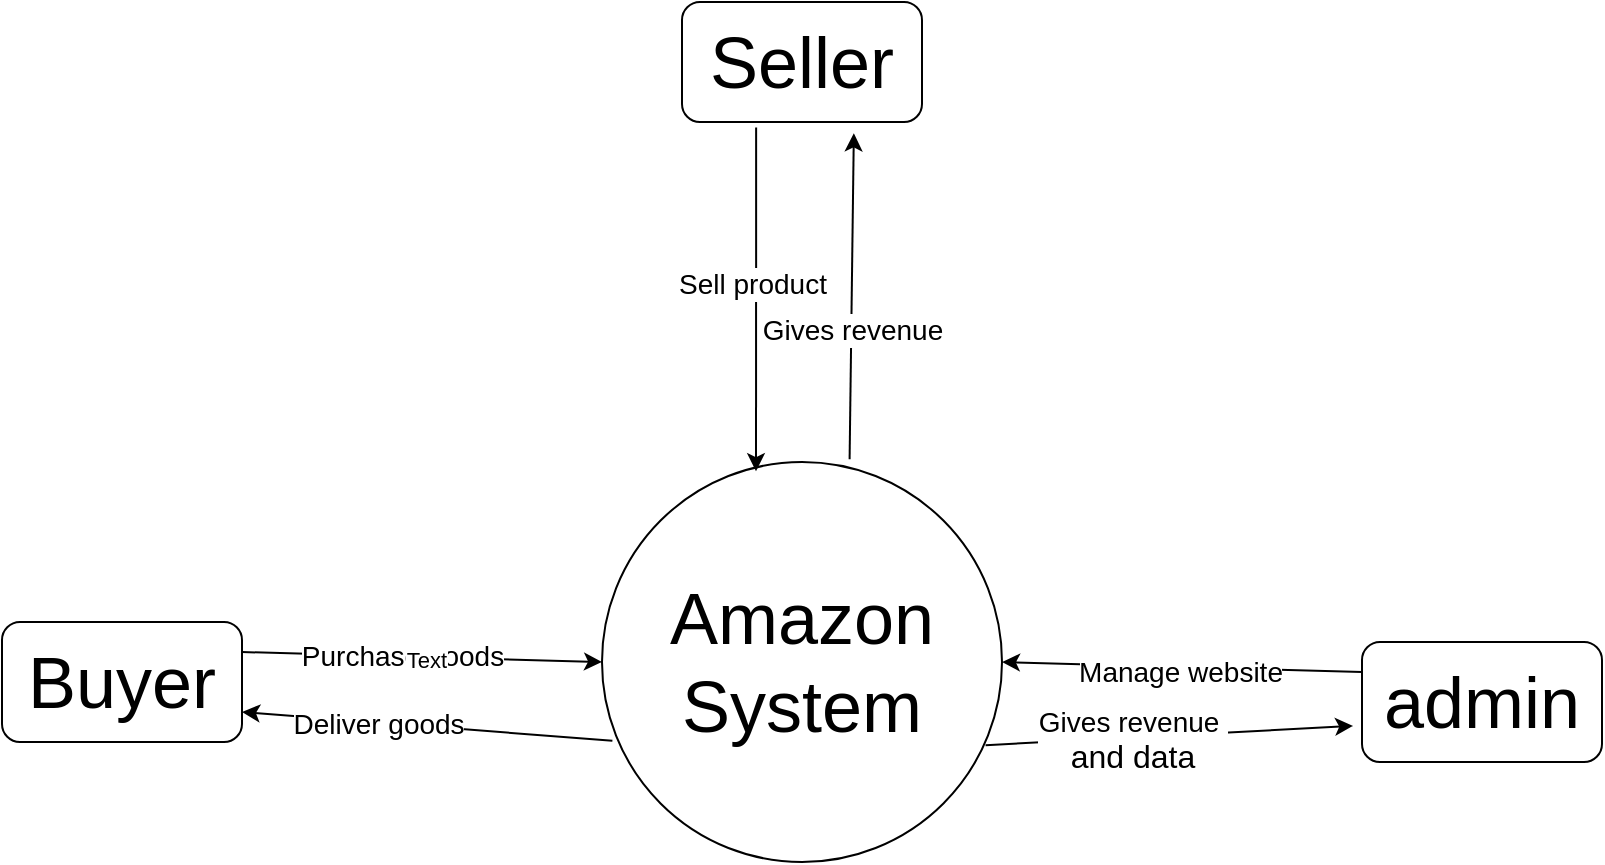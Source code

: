 <mxfile version="24.6.2" type="device">
  <diagram name="Page-1" id="4nEHFUEpu90TThgn462G">
    <mxGraphModel dx="2036" dy="789" grid="1" gridSize="10" guides="1" tooltips="1" connect="1" arrows="1" fold="1" page="1" pageScale="1" pageWidth="850" pageHeight="1100" math="0" shadow="0">
      <root>
        <mxCell id="0" />
        <mxCell id="1" parent="0" />
        <mxCell id="dowh_SlFOtypLFM7-w2x-1" value="&lt;font style=&quot;font-size: 36px;&quot;&gt;Amazon System&lt;/font&gt;" style="ellipse;whiteSpace=wrap;html=1;aspect=fixed;" vertex="1" parent="1">
          <mxGeometry x="330" y="290" width="200" height="200" as="geometry" />
        </mxCell>
        <mxCell id="dowh_SlFOtypLFM7-w2x-2" value="&lt;font style=&quot;font-size: 36px;&quot;&gt;Buyer&lt;/font&gt;" style="rounded=1;whiteSpace=wrap;html=1;" vertex="1" parent="1">
          <mxGeometry x="30" y="370" width="120" height="60" as="geometry" />
        </mxCell>
        <mxCell id="dowh_SlFOtypLFM7-w2x-3" value="&lt;font style=&quot;font-size: 36px;&quot;&gt;Seller&lt;/font&gt;" style="rounded=1;whiteSpace=wrap;html=1;" vertex="1" parent="1">
          <mxGeometry x="370" y="60" width="120" height="60" as="geometry" />
        </mxCell>
        <mxCell id="dowh_SlFOtypLFM7-w2x-4" value="&lt;font style=&quot;font-size: 36px;&quot;&gt;admin&lt;/font&gt;" style="rounded=1;whiteSpace=wrap;html=1;" vertex="1" parent="1">
          <mxGeometry x="710" y="380" width="120" height="60" as="geometry" />
        </mxCell>
        <mxCell id="dowh_SlFOtypLFM7-w2x-5" value="" style="endArrow=classic;html=1;rounded=0;entryX=0;entryY=0.5;entryDx=0;entryDy=0;exitX=1;exitY=0.25;exitDx=0;exitDy=0;" edge="1" parent="1" source="dowh_SlFOtypLFM7-w2x-2" target="dowh_SlFOtypLFM7-w2x-1">
          <mxGeometry width="50" height="50" relative="1" as="geometry">
            <mxPoint x="100" y="370" as="sourcePoint" />
            <mxPoint x="150" y="320" as="targetPoint" />
          </mxGeometry>
        </mxCell>
        <mxCell id="dowh_SlFOtypLFM7-w2x-6" value="&lt;font style=&quot;font-size: 14px;&quot;&gt;Purchase goods&lt;/font&gt;" style="edgeLabel;html=1;align=center;verticalAlign=middle;resizable=0;points=[];" vertex="1" connectable="0" parent="dowh_SlFOtypLFM7-w2x-5">
          <mxGeometry x="-0.113" relative="1" as="geometry">
            <mxPoint as="offset" />
          </mxGeometry>
        </mxCell>
        <mxCell id="dowh_SlFOtypLFM7-w2x-17" value="Text" style="edgeLabel;html=1;align=center;verticalAlign=middle;resizable=0;points=[];" vertex="1" connectable="0" parent="dowh_SlFOtypLFM7-w2x-5">
          <mxGeometry x="0.035" y="-1" relative="1" as="geometry">
            <mxPoint x="-1" as="offset" />
          </mxGeometry>
        </mxCell>
        <mxCell id="dowh_SlFOtypLFM7-w2x-7" value="" style="endArrow=classic;html=1;rounded=0;exitX=0.026;exitY=0.697;exitDx=0;exitDy=0;exitPerimeter=0;entryX=1;entryY=0.75;entryDx=0;entryDy=0;" edge="1" parent="1" source="dowh_SlFOtypLFM7-w2x-1" target="dowh_SlFOtypLFM7-w2x-2">
          <mxGeometry width="50" height="50" relative="1" as="geometry">
            <mxPoint x="180" y="500" as="sourcePoint" />
            <mxPoint x="230" y="450" as="targetPoint" />
          </mxGeometry>
        </mxCell>
        <mxCell id="dowh_SlFOtypLFM7-w2x-8" value="&lt;font style=&quot;font-size: 14px;&quot;&gt;Deliver goods&lt;/font&gt;" style="edgeLabel;html=1;align=center;verticalAlign=middle;resizable=0;points=[];" vertex="1" connectable="0" parent="dowh_SlFOtypLFM7-w2x-7">
          <mxGeometry x="0.273" relative="1" as="geometry">
            <mxPoint as="offset" />
          </mxGeometry>
        </mxCell>
        <mxCell id="dowh_SlFOtypLFM7-w2x-9" value="" style="endArrow=classic;html=1;rounded=0;exitX=0.309;exitY=1.045;exitDx=0;exitDy=0;exitPerimeter=0;entryX=0.385;entryY=0.023;entryDx=0;entryDy=0;entryPerimeter=0;" edge="1" parent="1" source="dowh_SlFOtypLFM7-w2x-3" target="dowh_SlFOtypLFM7-w2x-1">
          <mxGeometry width="50" height="50" relative="1" as="geometry">
            <mxPoint x="440" y="230" as="sourcePoint" />
            <mxPoint x="490" y="180" as="targetPoint" />
          </mxGeometry>
        </mxCell>
        <mxCell id="dowh_SlFOtypLFM7-w2x-10" value="&lt;font style=&quot;font-size: 14px;&quot;&gt;Sell product&lt;/font&gt;" style="edgeLabel;html=1;align=center;verticalAlign=middle;resizable=0;points=[];" vertex="1" connectable="0" parent="dowh_SlFOtypLFM7-w2x-9">
          <mxGeometry x="-0.095" y="-2" relative="1" as="geometry">
            <mxPoint as="offset" />
          </mxGeometry>
        </mxCell>
        <mxCell id="dowh_SlFOtypLFM7-w2x-11" value="" style="endArrow=classic;html=1;rounded=0;exitX=0.619;exitY=-0.007;exitDx=0;exitDy=0;exitPerimeter=0;entryX=0.716;entryY=1.094;entryDx=0;entryDy=0;entryPerimeter=0;" edge="1" parent="1" source="dowh_SlFOtypLFM7-w2x-1" target="dowh_SlFOtypLFM7-w2x-3">
          <mxGeometry width="50" height="50" relative="1" as="geometry">
            <mxPoint x="440" y="260" as="sourcePoint" />
            <mxPoint x="490" y="210" as="targetPoint" />
          </mxGeometry>
        </mxCell>
        <mxCell id="dowh_SlFOtypLFM7-w2x-12" value="&lt;font style=&quot;font-size: 14px;&quot;&gt;Gives revenue&lt;/font&gt;" style="edgeLabel;html=1;align=center;verticalAlign=middle;resizable=0;points=[];" vertex="1" connectable="0" parent="dowh_SlFOtypLFM7-w2x-11">
          <mxGeometry x="-0.2" relative="1" as="geometry">
            <mxPoint as="offset" />
          </mxGeometry>
        </mxCell>
        <mxCell id="dowh_SlFOtypLFM7-w2x-13" value="" style="endArrow=classic;html=1;rounded=0;exitX=0;exitY=0.25;exitDx=0;exitDy=0;entryX=1;entryY=0.5;entryDx=0;entryDy=0;" edge="1" parent="1" source="dowh_SlFOtypLFM7-w2x-4" target="dowh_SlFOtypLFM7-w2x-1">
          <mxGeometry width="50" height="50" relative="1" as="geometry">
            <mxPoint x="550" y="440" as="sourcePoint" />
            <mxPoint x="600" y="390" as="targetPoint" />
          </mxGeometry>
        </mxCell>
        <mxCell id="dowh_SlFOtypLFM7-w2x-14" value="&lt;font style=&quot;font-size: 14px;&quot;&gt;Manage website&lt;/font&gt;" style="edgeLabel;html=1;align=center;verticalAlign=middle;resizable=0;points=[];" vertex="1" connectable="0" parent="dowh_SlFOtypLFM7-w2x-13">
          <mxGeometry x="0.012" y="2" relative="1" as="geometry">
            <mxPoint as="offset" />
          </mxGeometry>
        </mxCell>
        <mxCell id="dowh_SlFOtypLFM7-w2x-15" value="" style="endArrow=classic;html=1;rounded=0;exitX=0.959;exitY=0.708;exitDx=0;exitDy=0;exitPerimeter=0;entryX=-0.037;entryY=0.699;entryDx=0;entryDy=0;entryPerimeter=0;" edge="1" parent="1" source="dowh_SlFOtypLFM7-w2x-1" target="dowh_SlFOtypLFM7-w2x-4">
          <mxGeometry width="50" height="50" relative="1" as="geometry">
            <mxPoint x="550" y="470" as="sourcePoint" />
            <mxPoint x="600" y="420" as="targetPoint" />
          </mxGeometry>
        </mxCell>
        <mxCell id="dowh_SlFOtypLFM7-w2x-16" value="&lt;font style=&quot;font-size: 14px;&quot;&gt;Gives revenue&amp;nbsp;&lt;/font&gt;&lt;div&gt;&lt;font size=&quot;3&quot;&gt;and data&lt;/font&gt;&lt;/div&gt;" style="edgeLabel;html=1;align=center;verticalAlign=middle;resizable=0;points=[];" vertex="1" connectable="0" parent="dowh_SlFOtypLFM7-w2x-15">
          <mxGeometry x="-0.21" y="-1" relative="1" as="geometry">
            <mxPoint as="offset" />
          </mxGeometry>
        </mxCell>
      </root>
    </mxGraphModel>
  </diagram>
</mxfile>
